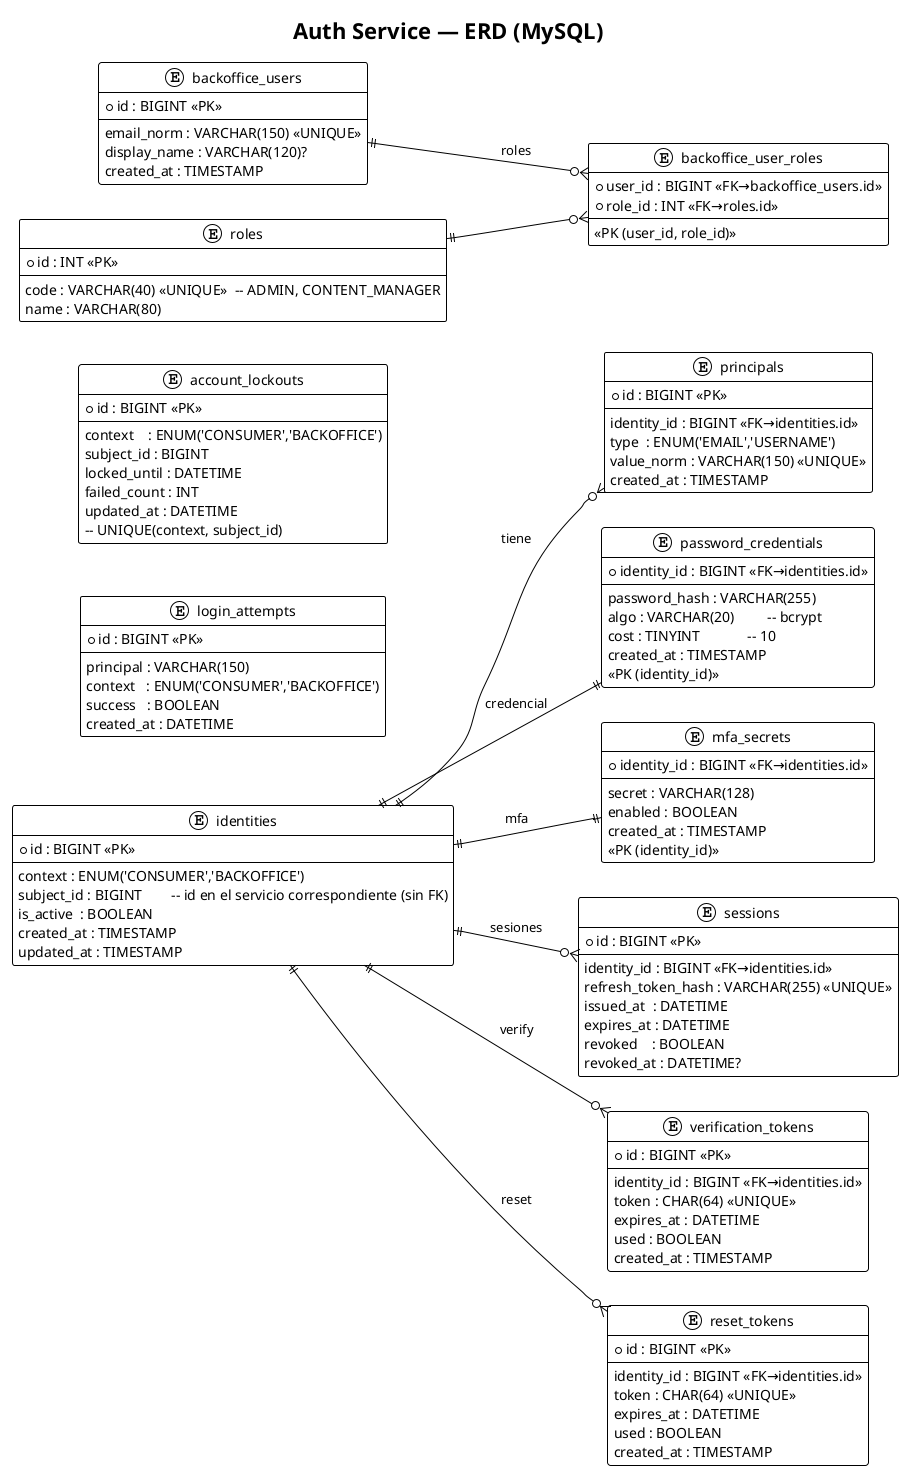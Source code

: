 @startuml
!theme plain
left to right direction
title Auth Service — ERD (MySQL)

entity "identities" as ID {
  * id : BIGINT <<PK>>
  --
  context : ENUM('CONSUMER','BACKOFFICE')
  subject_id : BIGINT        -- id en el servicio correspondiente (sin FK)
  is_active  : BOOLEAN
  created_at : TIMESTAMP
  updated_at : TIMESTAMP
}

' múltiples formas de login para una identidad (email/username)
entity "principals" as PRN {
  * id : BIGINT <<PK>>
  --
  identity_id : BIGINT <<FK→identities.id>>
  type  : ENUM('EMAIL','USERNAME')
  value_norm : VARCHAR(150) <<UNIQUE>>
  created_at : TIMESTAMP
}

' credenciales de contraseña (bcrypt cost 10) — RNF-1
entity "password_credentials" as PC {
  * identity_id : BIGINT <<FK→identities.id>>
  --
  password_hash : VARCHAR(255)
  algo : VARCHAR(20)         -- bcrypt
  cost : TINYINT             -- 10
  created_at : TIMESTAMP
  <<PK (identity_id)>>
}

' MFA obligatorio para BACKOFFICE — RNF-SEG-02
entity "mfa_secrets" as MFA {
  * identity_id : BIGINT <<FK→identities.id>>
  --
  secret : VARCHAR(128)
  enabled : BOOLEAN
  created_at : TIMESTAMP
  <<PK (identity_id)>>
}

' sesiones/refresh tokens (logout = revoked)
entity "sessions" as SES {
  * id : BIGINT <<PK>>
  --
  identity_id : BIGINT <<FK→identities.id>>
  refresh_token_hash : VARCHAR(255) <<UNIQUE>>
  issued_at  : DATETIME
  expires_at : DATETIME
  revoked    : BOOLEAN
  revoked_at : DATETIME?
}

' email verify & password reset
entity "verification_tokens" as VT {
  * id : BIGINT <<PK>>
  --
  identity_id : BIGINT <<FK→identities.id>>
  token : CHAR(64) <<UNIQUE>>
  expires_at : DATETIME
  used : BOOLEAN
  created_at : TIMESTAMP
}

entity "reset_tokens" as RT {
  * id : BIGINT <<PK>>
  --
  identity_id : BIGINT <<FK→identities.id>>
  token : CHAR(64) <<UNIQUE>>
  expires_at : DATETIME
  used : BOOLEAN
  created_at : TIMESTAMP
}

' antifuerza bruta / lockout — RNF-SEG-02
entity "login_attempts" as LA {
  * id : BIGINT <<PK>>
  --
  principal : VARCHAR(150)
  context   : ENUM('CONSUMER','BACKOFFICE')
  success   : BOOLEAN
  created_at : DATETIME
}

entity "account_lockouts" as LO {
  * id : BIGINT <<PK>>
  --
  context    : ENUM('CONSUMER','BACKOFFICE')
  subject_id : BIGINT
  locked_until : DATETIME
  failed_count : INT
  updated_at : DATETIME
  -- UNIQUE(context, subject_id)
}

' backoffice identities mínimas (perfil administrativo)
entity "backoffice_users" as BO {
  * id : BIGINT <<PK>>
  --
  email_norm : VARCHAR(150) <<UNIQUE>>
  display_name : VARCHAR(120)?
  created_at : TIMESTAMP
}

entity "roles" as RO {
  * id : INT <<PK>>
  --
  code : VARCHAR(40) <<UNIQUE>>  -- ADMIN, CONTENT_MANAGER
  name : VARCHAR(80)
}

entity "backoffice_user_roles" as BUR {
  * user_id : BIGINT <<FK→backoffice_users.id>>
  * role_id : INT <<FK→roles.id>>
  --
  <<PK (user_id, role_id)>>
}

' Relaciones
ID ||--o{ PRN : "tiene"
ID ||--|| PC  : "credencial"
ID ||--|| MFA : "mfa"
ID ||--o{ SES : "sesiones"
ID ||--o{ VT  : "verify"
ID ||--o{ RT  : "reset"

BO ||--o{ BUR : "roles"
RO ||--o{ BUR : ""

@enduml